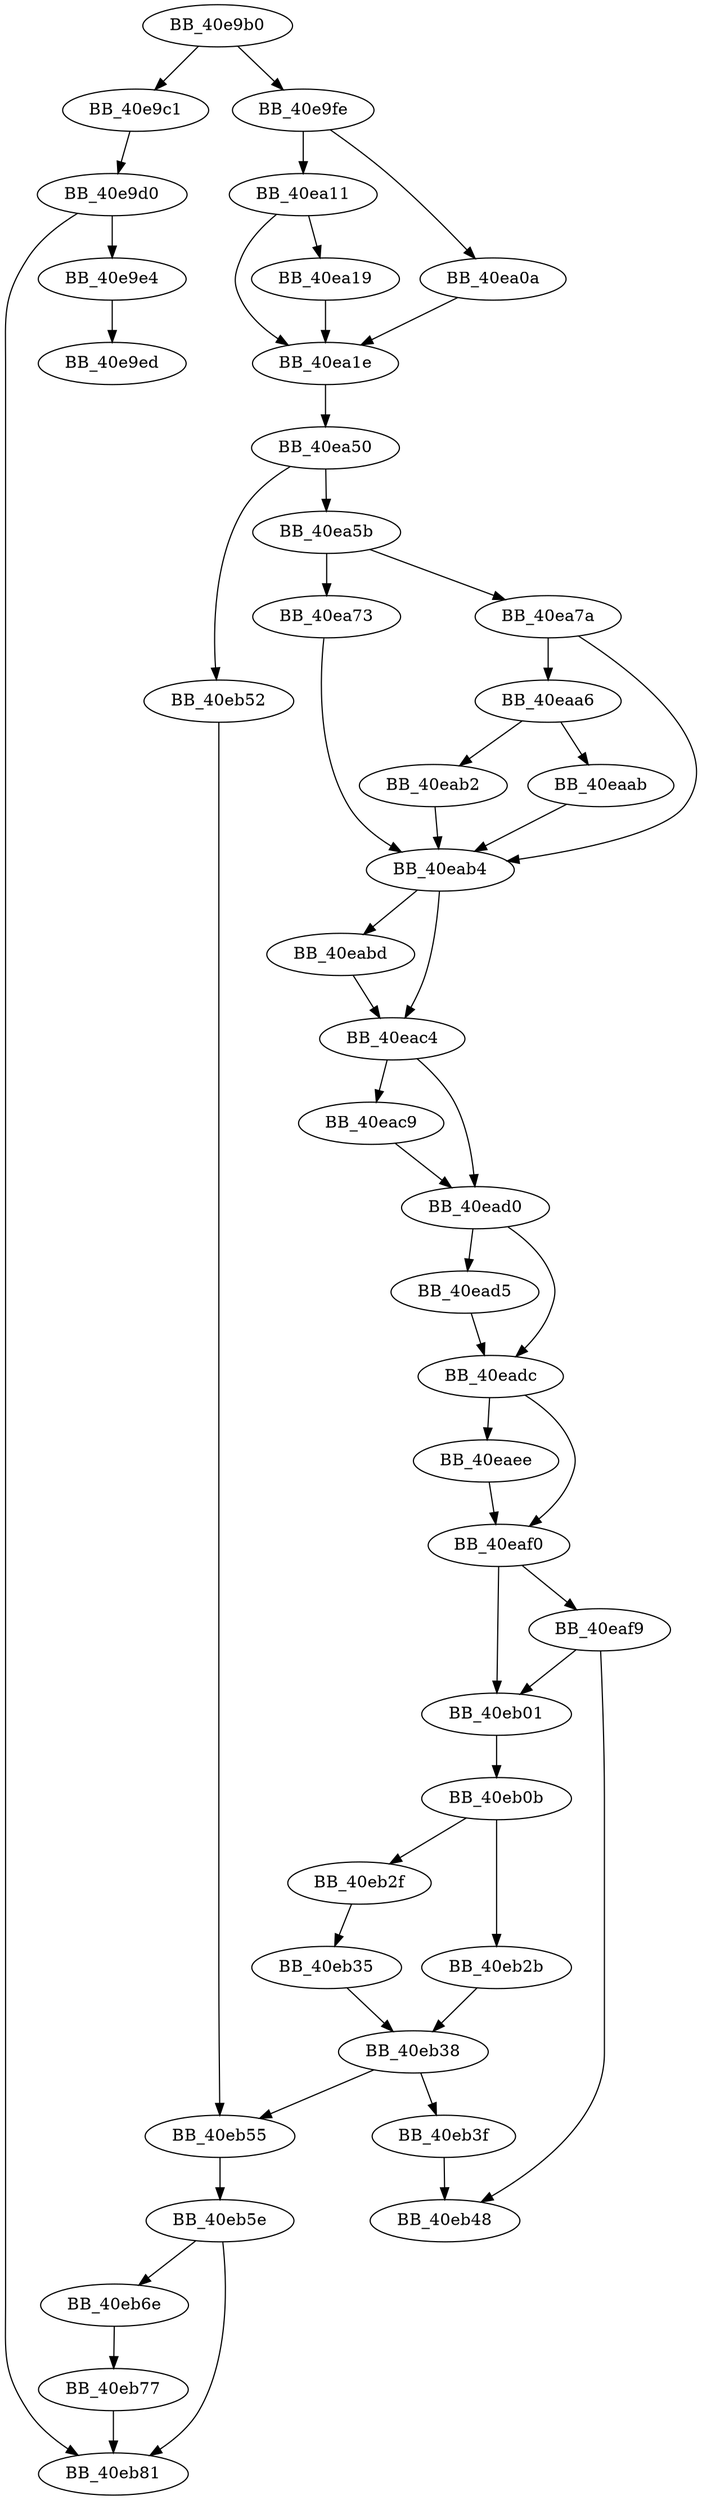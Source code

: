 DiGraph sub_40E9B0{
BB_40e9b0->BB_40e9c1
BB_40e9b0->BB_40e9fe
BB_40e9c1->BB_40e9d0
BB_40e9d0->BB_40e9e4
BB_40e9d0->BB_40eb81
BB_40e9e4->BB_40e9ed
BB_40e9fe->BB_40ea0a
BB_40e9fe->BB_40ea11
BB_40ea0a->BB_40ea1e
BB_40ea11->BB_40ea19
BB_40ea11->BB_40ea1e
BB_40ea19->BB_40ea1e
BB_40ea1e->BB_40ea50
BB_40ea50->BB_40ea5b
BB_40ea50->BB_40eb52
BB_40ea5b->BB_40ea73
BB_40ea5b->BB_40ea7a
BB_40ea73->BB_40eab4
BB_40ea7a->BB_40eaa6
BB_40ea7a->BB_40eab4
BB_40eaa6->BB_40eaab
BB_40eaa6->BB_40eab2
BB_40eaab->BB_40eab4
BB_40eab2->BB_40eab4
BB_40eab4->BB_40eabd
BB_40eab4->BB_40eac4
BB_40eabd->BB_40eac4
BB_40eac4->BB_40eac9
BB_40eac4->BB_40ead0
BB_40eac9->BB_40ead0
BB_40ead0->BB_40ead5
BB_40ead0->BB_40eadc
BB_40ead5->BB_40eadc
BB_40eadc->BB_40eaee
BB_40eadc->BB_40eaf0
BB_40eaee->BB_40eaf0
BB_40eaf0->BB_40eaf9
BB_40eaf0->BB_40eb01
BB_40eaf9->BB_40eb01
BB_40eaf9->BB_40eb48
BB_40eb01->BB_40eb0b
BB_40eb0b->BB_40eb2b
BB_40eb0b->BB_40eb2f
BB_40eb2b->BB_40eb38
BB_40eb2f->BB_40eb35
BB_40eb35->BB_40eb38
BB_40eb38->BB_40eb3f
BB_40eb38->BB_40eb55
BB_40eb3f->BB_40eb48
BB_40eb52->BB_40eb55
BB_40eb55->BB_40eb5e
BB_40eb5e->BB_40eb6e
BB_40eb5e->BB_40eb81
BB_40eb6e->BB_40eb77
BB_40eb77->BB_40eb81
}
